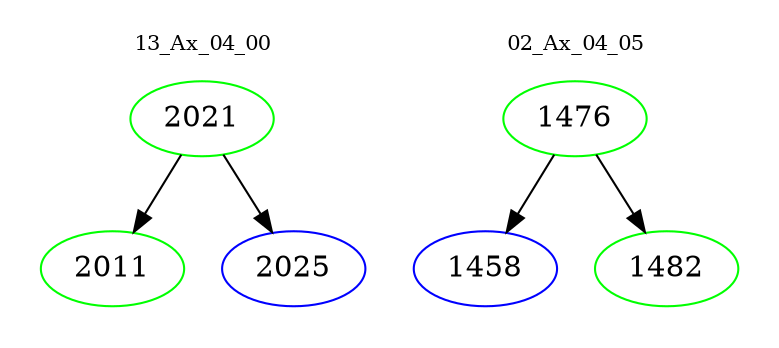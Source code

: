 digraph{
subgraph cluster_0 {
color = white
label = "13_Ax_04_00";
fontsize=10;
T0_2021 [label="2021", color="green"]
T0_2021 -> T0_2011 [color="black"]
T0_2011 [label="2011", color="green"]
T0_2021 -> T0_2025 [color="black"]
T0_2025 [label="2025", color="blue"]
}
subgraph cluster_1 {
color = white
label = "02_Ax_04_05";
fontsize=10;
T1_1476 [label="1476", color="green"]
T1_1476 -> T1_1458 [color="black"]
T1_1458 [label="1458", color="blue"]
T1_1476 -> T1_1482 [color="black"]
T1_1482 [label="1482", color="green"]
}
}
